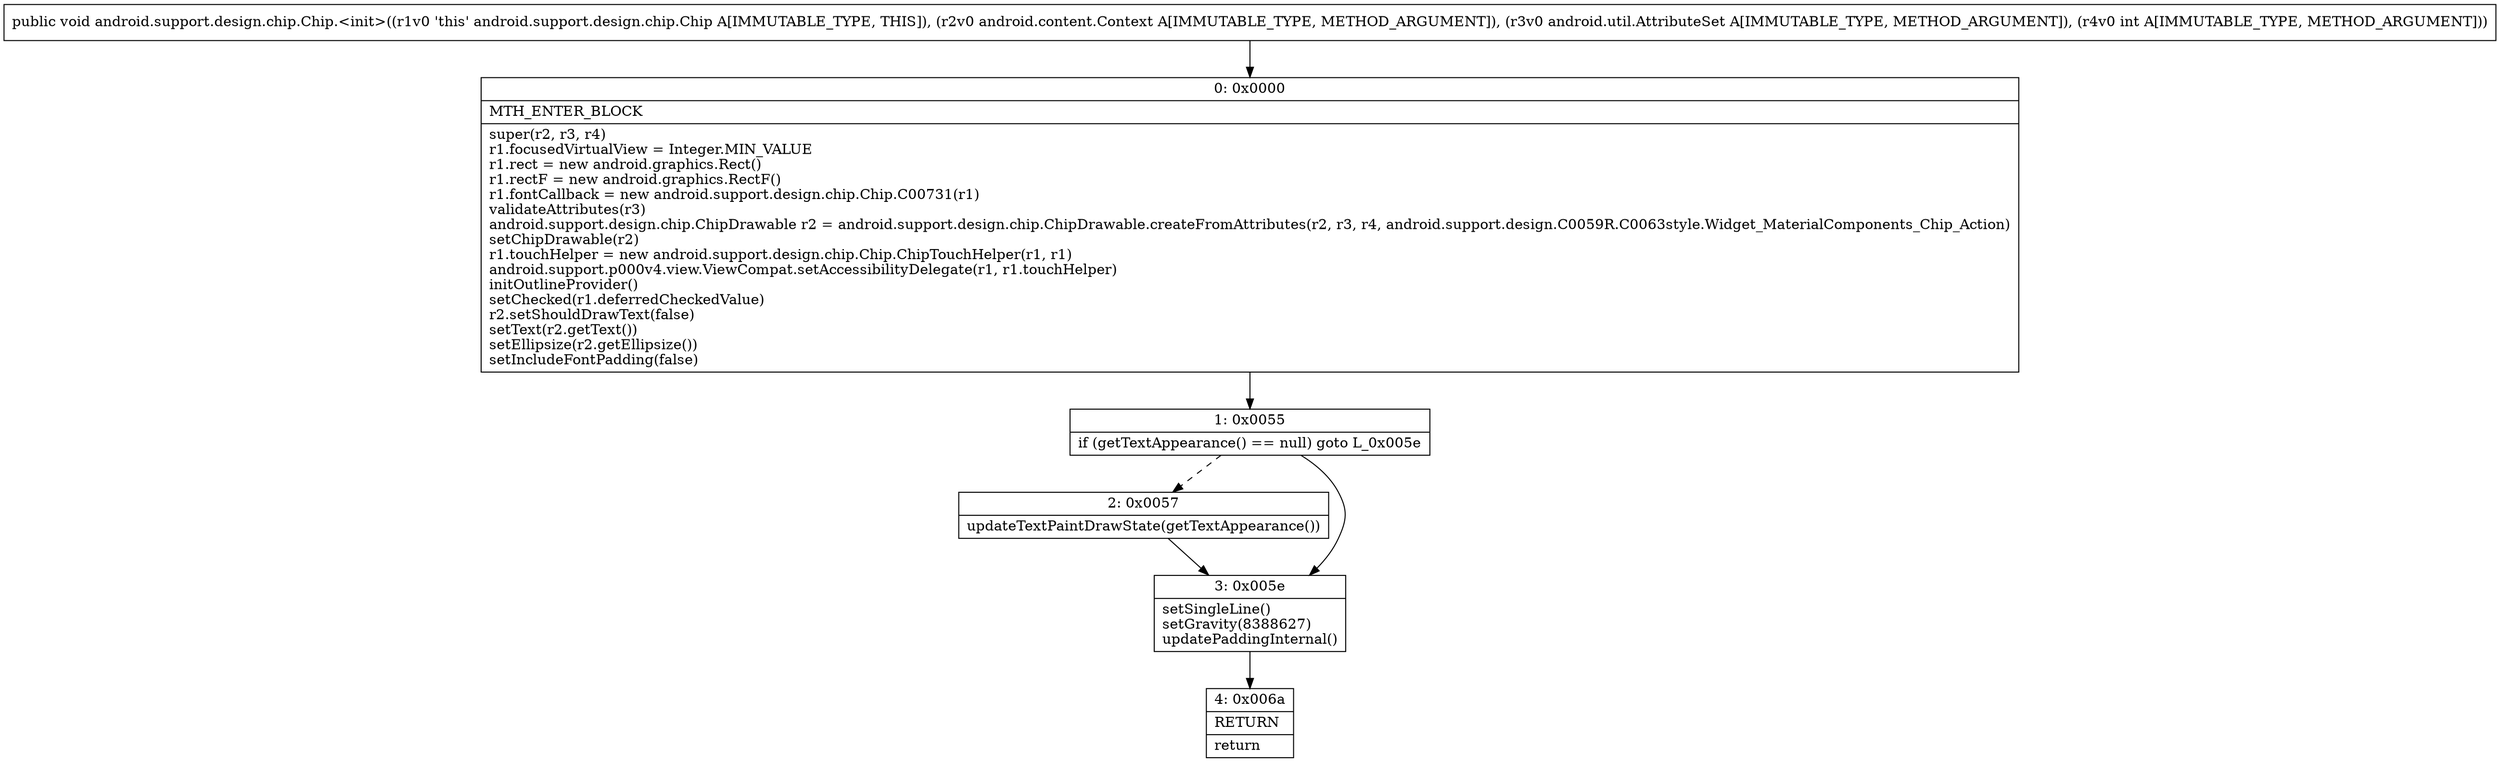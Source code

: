 digraph "CFG forandroid.support.design.chip.Chip.\<init\>(Landroid\/content\/Context;Landroid\/util\/AttributeSet;I)V" {
Node_0 [shape=record,label="{0\:\ 0x0000|MTH_ENTER_BLOCK\l|super(r2, r3, r4)\lr1.focusedVirtualView = Integer.MIN_VALUE\lr1.rect = new android.graphics.Rect()\lr1.rectF = new android.graphics.RectF()\lr1.fontCallback = new android.support.design.chip.Chip.C00731(r1)\lvalidateAttributes(r3)\landroid.support.design.chip.ChipDrawable r2 = android.support.design.chip.ChipDrawable.createFromAttributes(r2, r3, r4, android.support.design.C0059R.C0063style.Widget_MaterialComponents_Chip_Action)\lsetChipDrawable(r2)\lr1.touchHelper = new android.support.design.chip.Chip.ChipTouchHelper(r1, r1)\landroid.support.p000v4.view.ViewCompat.setAccessibilityDelegate(r1, r1.touchHelper)\linitOutlineProvider()\lsetChecked(r1.deferredCheckedValue)\lr2.setShouldDrawText(false)\lsetText(r2.getText())\lsetEllipsize(r2.getEllipsize())\lsetIncludeFontPadding(false)\l}"];
Node_1 [shape=record,label="{1\:\ 0x0055|if (getTextAppearance() == null) goto L_0x005e\l}"];
Node_2 [shape=record,label="{2\:\ 0x0057|updateTextPaintDrawState(getTextAppearance())\l}"];
Node_3 [shape=record,label="{3\:\ 0x005e|setSingleLine()\lsetGravity(8388627)\lupdatePaddingInternal()\l}"];
Node_4 [shape=record,label="{4\:\ 0x006a|RETURN\l|return\l}"];
MethodNode[shape=record,label="{public void android.support.design.chip.Chip.\<init\>((r1v0 'this' android.support.design.chip.Chip A[IMMUTABLE_TYPE, THIS]), (r2v0 android.content.Context A[IMMUTABLE_TYPE, METHOD_ARGUMENT]), (r3v0 android.util.AttributeSet A[IMMUTABLE_TYPE, METHOD_ARGUMENT]), (r4v0 int A[IMMUTABLE_TYPE, METHOD_ARGUMENT])) }"];
MethodNode -> Node_0;
Node_0 -> Node_1;
Node_1 -> Node_2[style=dashed];
Node_1 -> Node_3;
Node_2 -> Node_3;
Node_3 -> Node_4;
}

